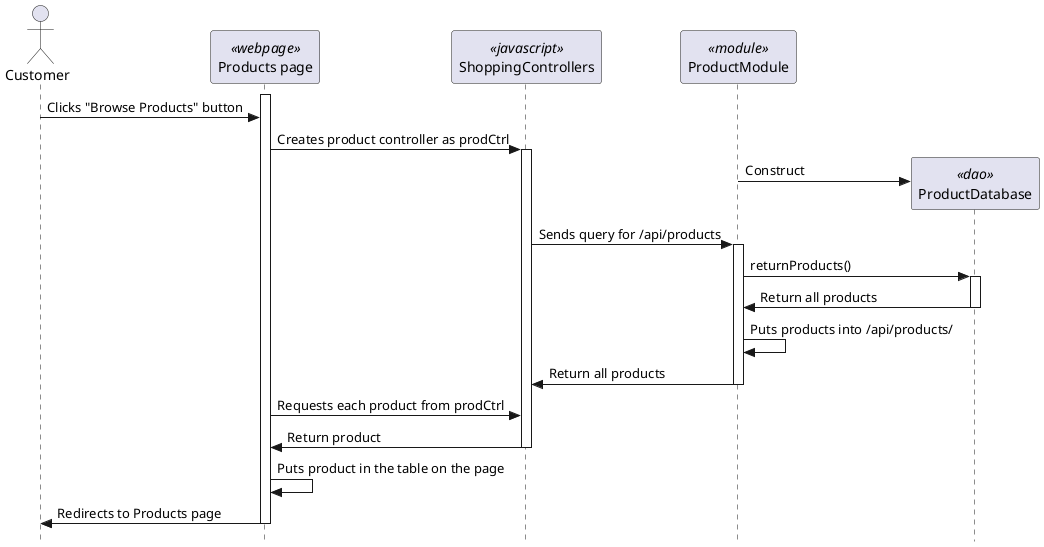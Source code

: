 @startuml

 

skinparam style strictuml

 

actor "Customer" as customer

participant "Products page" as prodpage <<webpage>>

prodpage++

customer -> prodpage : Clicks "Browse Products" button

participant "ShoppingControllers" as shopping <<javascript>>
participant "ProductModule" as productmodule <<module>>

prodpage -> shopping++: Creates product controller as prodCtrl



create "ProductDatabase" as productdatabase <<dao>>

productmodule -> productdatabase: Construct


shopping -> productmodule++: Sends query for /api/products




productmodule -> productdatabase++: returnProducts()
productdatabase -> productmodule: Return all products
productdatabase--

productmodule -> productmodule: Puts products into /api/products/


productmodule -> shopping: Return all products
productmodule--

prodpage -> shopping: Requests each product from prodCtrl
shopping -> prodpage--: Return product
prodpage -> prodpage: Puts product in the table on the page

prodpage -> customer: Redirects to Products page
prodpage--
shopping--

@enduml
